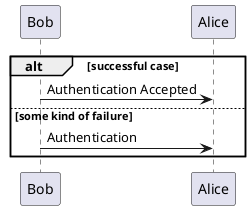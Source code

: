 {
  "sha1": "tl5f4kwt1bvg9zx1uu8hh27uyrbd41r",
  "insertion": {
    "when": "2024-06-04T17:28:46.381Z",
    "user": "plantuml@gmail.com"
  }
}
@startuml
alt successful case
    Bob->Alice: Authentication Accepted
else some kind of failure
    Bob->Alice: Authentication
end
@enduml

